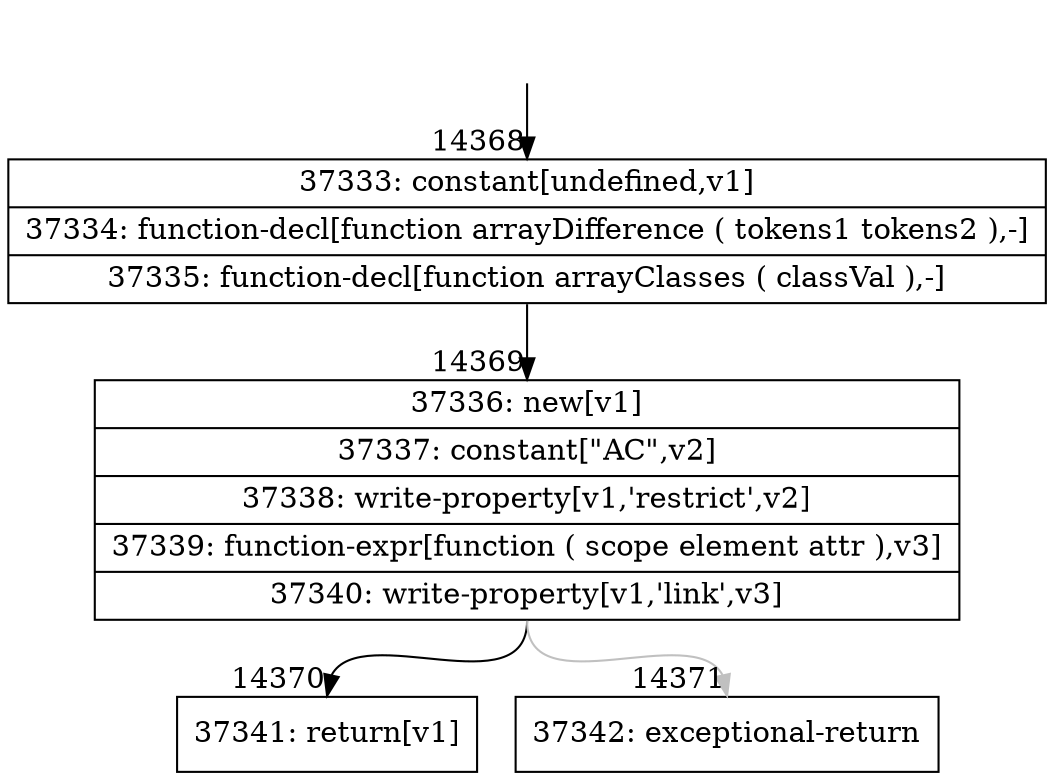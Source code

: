 digraph {
rankdir="TD"
BB_entry1123[shape=none,label=""];
BB_entry1123 -> BB14368 [tailport=s, headport=n, headlabel="    14368"]
BB14368 [shape=record label="{37333: constant[undefined,v1]|37334: function-decl[function arrayDifference ( tokens1 tokens2 ),-]|37335: function-decl[function arrayClasses ( classVal ),-]}" ] 
BB14368 -> BB14369 [tailport=s, headport=n, headlabel="      14369"]
BB14369 [shape=record label="{37336: new[v1]|37337: constant[\"AC\",v2]|37338: write-property[v1,'restrict',v2]|37339: function-expr[function ( scope element attr ),v3]|37340: write-property[v1,'link',v3]}" ] 
BB14369 -> BB14370 [tailport=s, headport=n, headlabel="      14370"]
BB14369 -> BB14371 [tailport=s, headport=n, color=gray, headlabel="      14371"]
BB14370 [shape=record label="{37341: return[v1]}" ] 
BB14371 [shape=record label="{37342: exceptional-return}" ] 
//#$~ 22491
}
